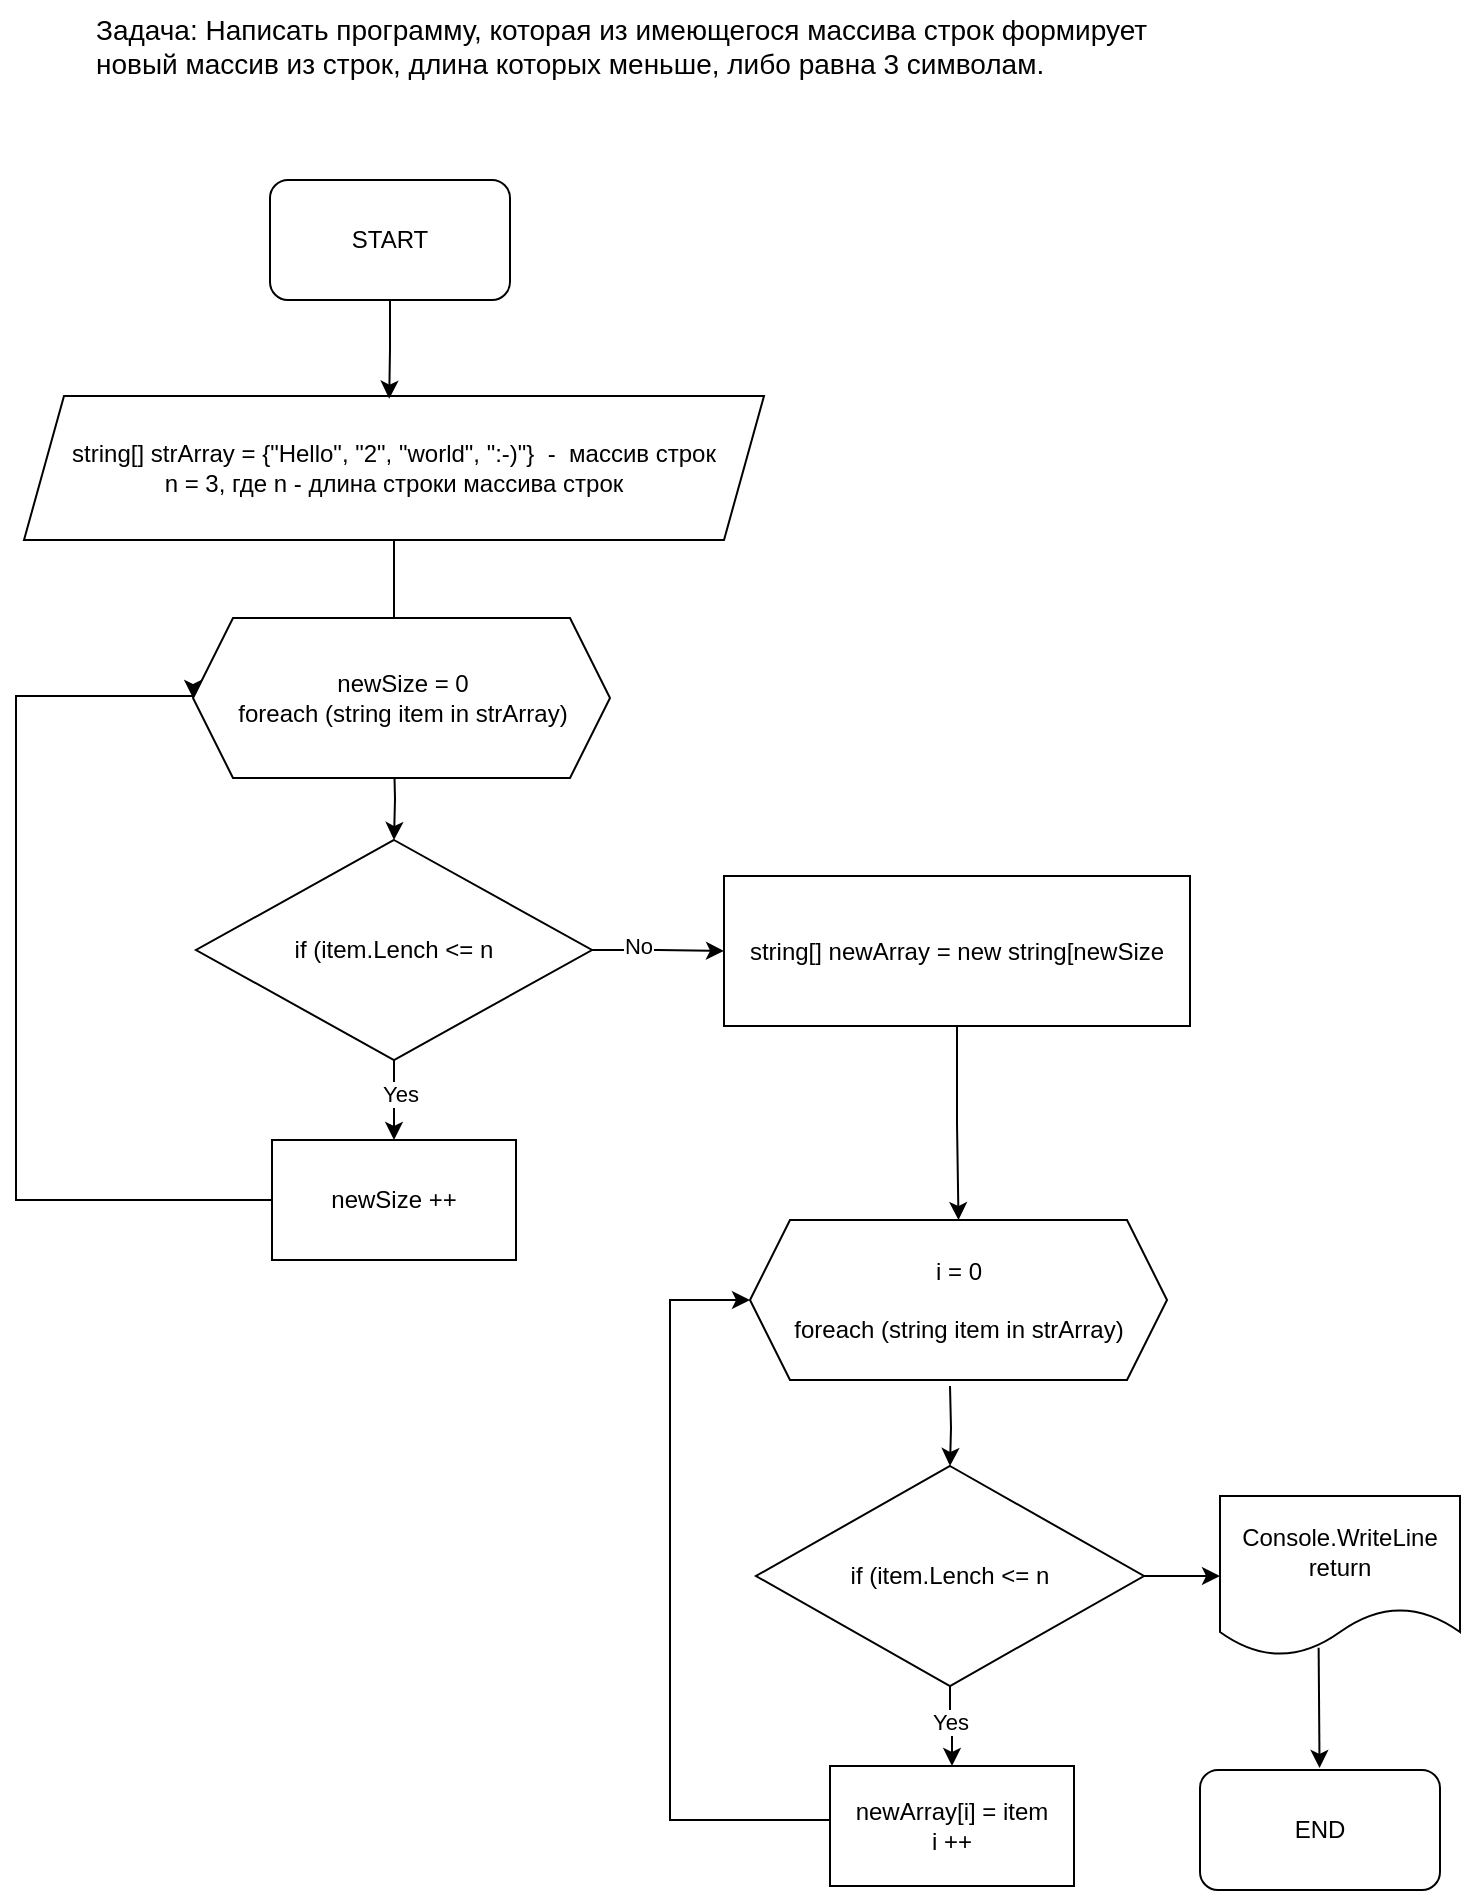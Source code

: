 <mxfile version="23.1.5" type="device">
  <diagram name="Страница — 1" id="uA7nvMlZ3aHNxSitPXUN">
    <mxGraphModel dx="1032" dy="501" grid="1" gridSize="10" guides="1" tooltips="1" connect="1" arrows="1" fold="1" page="1" pageScale="1" pageWidth="827" pageHeight="1169" math="0" shadow="0">
      <root>
        <mxCell id="0" />
        <mxCell id="1" parent="0" />
        <mxCell id="ju-f-q_q1xLpSFYNE70g-1" value="&lt;font style=&quot;font-size: 14px;&quot;&gt;Задача: Написать программу, которая из имеющегося массива строк формирует новый массив из строк, длина которых меньше, либо равна 3 символам.&lt;/font&gt;" style="text;whiteSpace=wrap;html=1;" vertex="1" parent="1">
          <mxGeometry x="91" y="50" width="560" height="50" as="geometry" />
        </mxCell>
        <mxCell id="ju-f-q_q1xLpSFYNE70g-2" value="START" style="rounded=1;whiteSpace=wrap;html=1;" vertex="1" parent="1">
          <mxGeometry x="180" y="140" width="120" height="60" as="geometry" />
        </mxCell>
        <mxCell id="ju-f-q_q1xLpSFYNE70g-19" style="edgeStyle=orthogonalEdgeStyle;rounded=0;orthogonalLoop=1;jettySize=auto;html=1;exitX=0.5;exitY=1;exitDx=0;exitDy=0;entryX=0.5;entryY=0;entryDx=0;entryDy=0;" edge="1" parent="1" source="ju-f-q_q1xLpSFYNE70g-3">
          <mxGeometry relative="1" as="geometry">
            <mxPoint x="242" y="368" as="targetPoint" />
          </mxGeometry>
        </mxCell>
        <mxCell id="ju-f-q_q1xLpSFYNE70g-3" value="string[] strArray = {&quot;Hello&quot;, &quot;2&quot;, &quot;world&quot;, &quot;:-)&quot;}&amp;nbsp; -&amp;nbsp; массив строк&lt;br&gt;n = 3, где n - длина строки массива строк" style="shape=parallelogram;perimeter=parallelogramPerimeter;whiteSpace=wrap;html=1;fixedSize=1;" vertex="1" parent="1">
          <mxGeometry x="57" y="248" width="370" height="72" as="geometry" />
        </mxCell>
        <mxCell id="ju-f-q_q1xLpSFYNE70g-20" style="edgeStyle=orthogonalEdgeStyle;rounded=0;orthogonalLoop=1;jettySize=auto;html=1;exitX=0.5;exitY=1;exitDx=0;exitDy=0;" edge="1" parent="1" target="ju-f-q_q1xLpSFYNE70g-5">
          <mxGeometry relative="1" as="geometry">
            <mxPoint x="242" y="428" as="sourcePoint" />
          </mxGeometry>
        </mxCell>
        <mxCell id="ju-f-q_q1xLpSFYNE70g-11" style="edgeStyle=orthogonalEdgeStyle;rounded=0;orthogonalLoop=1;jettySize=auto;html=1;exitX=0.5;exitY=1;exitDx=0;exitDy=0;entryX=0.5;entryY=0;entryDx=0;entryDy=0;" edge="1" parent="1" source="ju-f-q_q1xLpSFYNE70g-5" target="ju-f-q_q1xLpSFYNE70g-7">
          <mxGeometry relative="1" as="geometry" />
        </mxCell>
        <mxCell id="ju-f-q_q1xLpSFYNE70g-12" value="Yes" style="edgeLabel;html=1;align=center;verticalAlign=middle;resizable=0;points=[];" vertex="1" connectable="0" parent="ju-f-q_q1xLpSFYNE70g-11">
          <mxGeometry x="-0.166" y="3" relative="1" as="geometry">
            <mxPoint as="offset" />
          </mxGeometry>
        </mxCell>
        <mxCell id="ju-f-q_q1xLpSFYNE70g-26" style="edgeStyle=orthogonalEdgeStyle;rounded=0;orthogonalLoop=1;jettySize=auto;html=1;exitX=1;exitY=0.5;exitDx=0;exitDy=0;entryX=0;entryY=0.5;entryDx=0;entryDy=0;" edge="1" parent="1" source="ju-f-q_q1xLpSFYNE70g-5" target="ju-f-q_q1xLpSFYNE70g-25">
          <mxGeometry relative="1" as="geometry" />
        </mxCell>
        <mxCell id="ju-f-q_q1xLpSFYNE70g-27" value="No" style="edgeLabel;html=1;align=center;verticalAlign=middle;resizable=0;points=[];" vertex="1" connectable="0" parent="ju-f-q_q1xLpSFYNE70g-26">
          <mxGeometry x="-0.308" y="2" relative="1" as="geometry">
            <mxPoint as="offset" />
          </mxGeometry>
        </mxCell>
        <mxCell id="ju-f-q_q1xLpSFYNE70g-5" value="if (item.Lench &amp;lt;= n" style="rhombus;whiteSpace=wrap;html=1;" vertex="1" parent="1">
          <mxGeometry x="143" y="470" width="198" height="110" as="geometry" />
        </mxCell>
        <mxCell id="ju-f-q_q1xLpSFYNE70g-21" style="edgeStyle=orthogonalEdgeStyle;rounded=0;orthogonalLoop=1;jettySize=auto;html=1;entryX=0;entryY=0.5;entryDx=0;entryDy=0;exitX=0;exitY=0.5;exitDx=0;exitDy=0;" edge="1" parent="1" source="ju-f-q_q1xLpSFYNE70g-7" target="ju-f-q_q1xLpSFYNE70g-43">
          <mxGeometry relative="1" as="geometry">
            <mxPoint x="132" y="398" as="targetPoint" />
            <mxPoint x="102" y="650" as="sourcePoint" />
            <Array as="points">
              <mxPoint x="53" y="650" />
              <mxPoint x="53" y="398" />
              <mxPoint x="142" y="398" />
            </Array>
          </mxGeometry>
        </mxCell>
        <mxCell id="ju-f-q_q1xLpSFYNE70g-7" value="newSize ++" style="rounded=0;whiteSpace=wrap;html=1;" vertex="1" parent="1">
          <mxGeometry x="181" y="620" width="122" height="60" as="geometry" />
        </mxCell>
        <mxCell id="ju-f-q_q1xLpSFYNE70g-13" style="edgeStyle=orthogonalEdgeStyle;rounded=0;orthogonalLoop=1;jettySize=auto;html=1;exitX=0.5;exitY=1;exitDx=0;exitDy=0;entryX=0.48;entryY=0.019;entryDx=0;entryDy=0;entryPerimeter=0;" edge="1" parent="1" source="ju-f-q_q1xLpSFYNE70g-2">
          <mxGeometry relative="1" as="geometry">
            <mxPoint x="239.6" y="249.349" as="targetPoint" />
          </mxGeometry>
        </mxCell>
        <mxCell id="ju-f-q_q1xLpSFYNE70g-33" style="edgeStyle=orthogonalEdgeStyle;rounded=0;orthogonalLoop=1;jettySize=auto;html=1;exitX=0.5;exitY=1;exitDx=0;exitDy=0;entryX=0.5;entryY=0;entryDx=0;entryDy=0;" edge="1" parent="1" source="ju-f-q_q1xLpSFYNE70g-25" target="ju-f-q_q1xLpSFYNE70g-45">
          <mxGeometry relative="1" as="geometry">
            <mxPoint x="510" y="640" as="targetPoint" />
          </mxGeometry>
        </mxCell>
        <mxCell id="ju-f-q_q1xLpSFYNE70g-25" value="string[] newArray = new string[newSize" style="rounded=0;whiteSpace=wrap;html=1;" vertex="1" parent="1">
          <mxGeometry x="407" y="488" width="233" height="75" as="geometry" />
        </mxCell>
        <mxCell id="ju-f-q_q1xLpSFYNE70g-34" style="edgeStyle=orthogonalEdgeStyle;rounded=0;orthogonalLoop=1;jettySize=auto;html=1;exitX=0.5;exitY=1;exitDx=0;exitDy=0;entryX=0.5;entryY=0;entryDx=0;entryDy=0;" edge="1" parent="1" target="ju-f-q_q1xLpSFYNE70g-29">
          <mxGeometry relative="1" as="geometry">
            <mxPoint x="520" y="743" as="sourcePoint" />
          </mxGeometry>
        </mxCell>
        <mxCell id="ju-f-q_q1xLpSFYNE70g-31" value="" style="edgeStyle=orthogonalEdgeStyle;rounded=0;orthogonalLoop=1;jettySize=auto;html=1;" edge="1" parent="1" source="ju-f-q_q1xLpSFYNE70g-29" target="ju-f-q_q1xLpSFYNE70g-30">
          <mxGeometry relative="1" as="geometry" />
        </mxCell>
        <mxCell id="ju-f-q_q1xLpSFYNE70g-32" value="Yes" style="edgeLabel;html=1;align=center;verticalAlign=middle;resizable=0;points=[];" vertex="1" connectable="0" parent="ju-f-q_q1xLpSFYNE70g-31">
          <mxGeometry x="-0.155" relative="1" as="geometry">
            <mxPoint as="offset" />
          </mxGeometry>
        </mxCell>
        <mxCell id="ju-f-q_q1xLpSFYNE70g-41" style="edgeStyle=orthogonalEdgeStyle;rounded=0;orthogonalLoop=1;jettySize=auto;html=1;exitX=1;exitY=0.5;exitDx=0;exitDy=0;entryX=0;entryY=0.5;entryDx=0;entryDy=0;" edge="1" parent="1" source="ju-f-q_q1xLpSFYNE70g-29" target="ju-f-q_q1xLpSFYNE70g-39">
          <mxGeometry relative="1" as="geometry" />
        </mxCell>
        <mxCell id="ju-f-q_q1xLpSFYNE70g-29" value="if (item.Lench &amp;lt;= n" style="rhombus;whiteSpace=wrap;html=1;" vertex="1" parent="1">
          <mxGeometry x="423" y="783" width="194" height="110" as="geometry" />
        </mxCell>
        <mxCell id="ju-f-q_q1xLpSFYNE70g-50" value="" style="edgeStyle=orthogonalEdgeStyle;rounded=0;orthogonalLoop=1;jettySize=auto;html=1;entryX=0;entryY=0.5;entryDx=0;entryDy=0;" edge="1" parent="1" target="ju-f-q_q1xLpSFYNE70g-45">
          <mxGeometry relative="1" as="geometry">
            <mxPoint x="462" y="973" as="sourcePoint" />
            <mxPoint x="400" y="710" as="targetPoint" />
            <Array as="points">
              <mxPoint x="462" y="960" />
              <mxPoint x="380" y="960" />
              <mxPoint x="380" y="700" />
            </Array>
          </mxGeometry>
        </mxCell>
        <mxCell id="ju-f-q_q1xLpSFYNE70g-30" value="newArray[i] = item&lt;br&gt;i ++" style="rounded=0;whiteSpace=wrap;html=1;" vertex="1" parent="1">
          <mxGeometry x="460" y="933" width="122" height="60" as="geometry" />
        </mxCell>
        <mxCell id="ju-f-q_q1xLpSFYNE70g-39" value="Console.WriteLine&lt;br&gt;return" style="shape=document;whiteSpace=wrap;html=1;boundedLbl=1;" vertex="1" parent="1">
          <mxGeometry x="655" y="798" width="120" height="80" as="geometry" />
        </mxCell>
        <mxCell id="ju-f-q_q1xLpSFYNE70g-40" value="END" style="rounded=1;whiteSpace=wrap;html=1;" vertex="1" parent="1">
          <mxGeometry x="645" y="935" width="120" height="60" as="geometry" />
        </mxCell>
        <mxCell id="ju-f-q_q1xLpSFYNE70g-42" value="" style="endArrow=classic;html=1;rounded=0;exitX=0.411;exitY=0.961;exitDx=0;exitDy=0;exitPerimeter=0;" edge="1" parent="1">
          <mxGeometry width="50" height="50" relative="1" as="geometry">
            <mxPoint x="704.32" y="873.88" as="sourcePoint" />
            <mxPoint x="704.774" y="934" as="targetPoint" />
          </mxGeometry>
        </mxCell>
        <mxCell id="ju-f-q_q1xLpSFYNE70g-43" value="newSize = 0&#xa;foreach (string item in strArray)" style="shape=hexagon;perimeter=hexagonPerimeter2;whiteSpace=wrap;html=1;fixedSize=1;" vertex="1" parent="1">
          <mxGeometry x="141.5" y="359" width="208.5" height="80" as="geometry" />
        </mxCell>
        <mxCell id="ju-f-q_q1xLpSFYNE70g-45" value="i = 0&lt;br/&gt;&lt;br&gt;foreach (string item in strArray)" style="shape=hexagon;perimeter=hexagonPerimeter2;whiteSpace=wrap;html=1;fixedSize=1;" vertex="1" parent="1">
          <mxGeometry x="420" y="660" width="208.5" height="80" as="geometry" />
        </mxCell>
      </root>
    </mxGraphModel>
  </diagram>
</mxfile>
